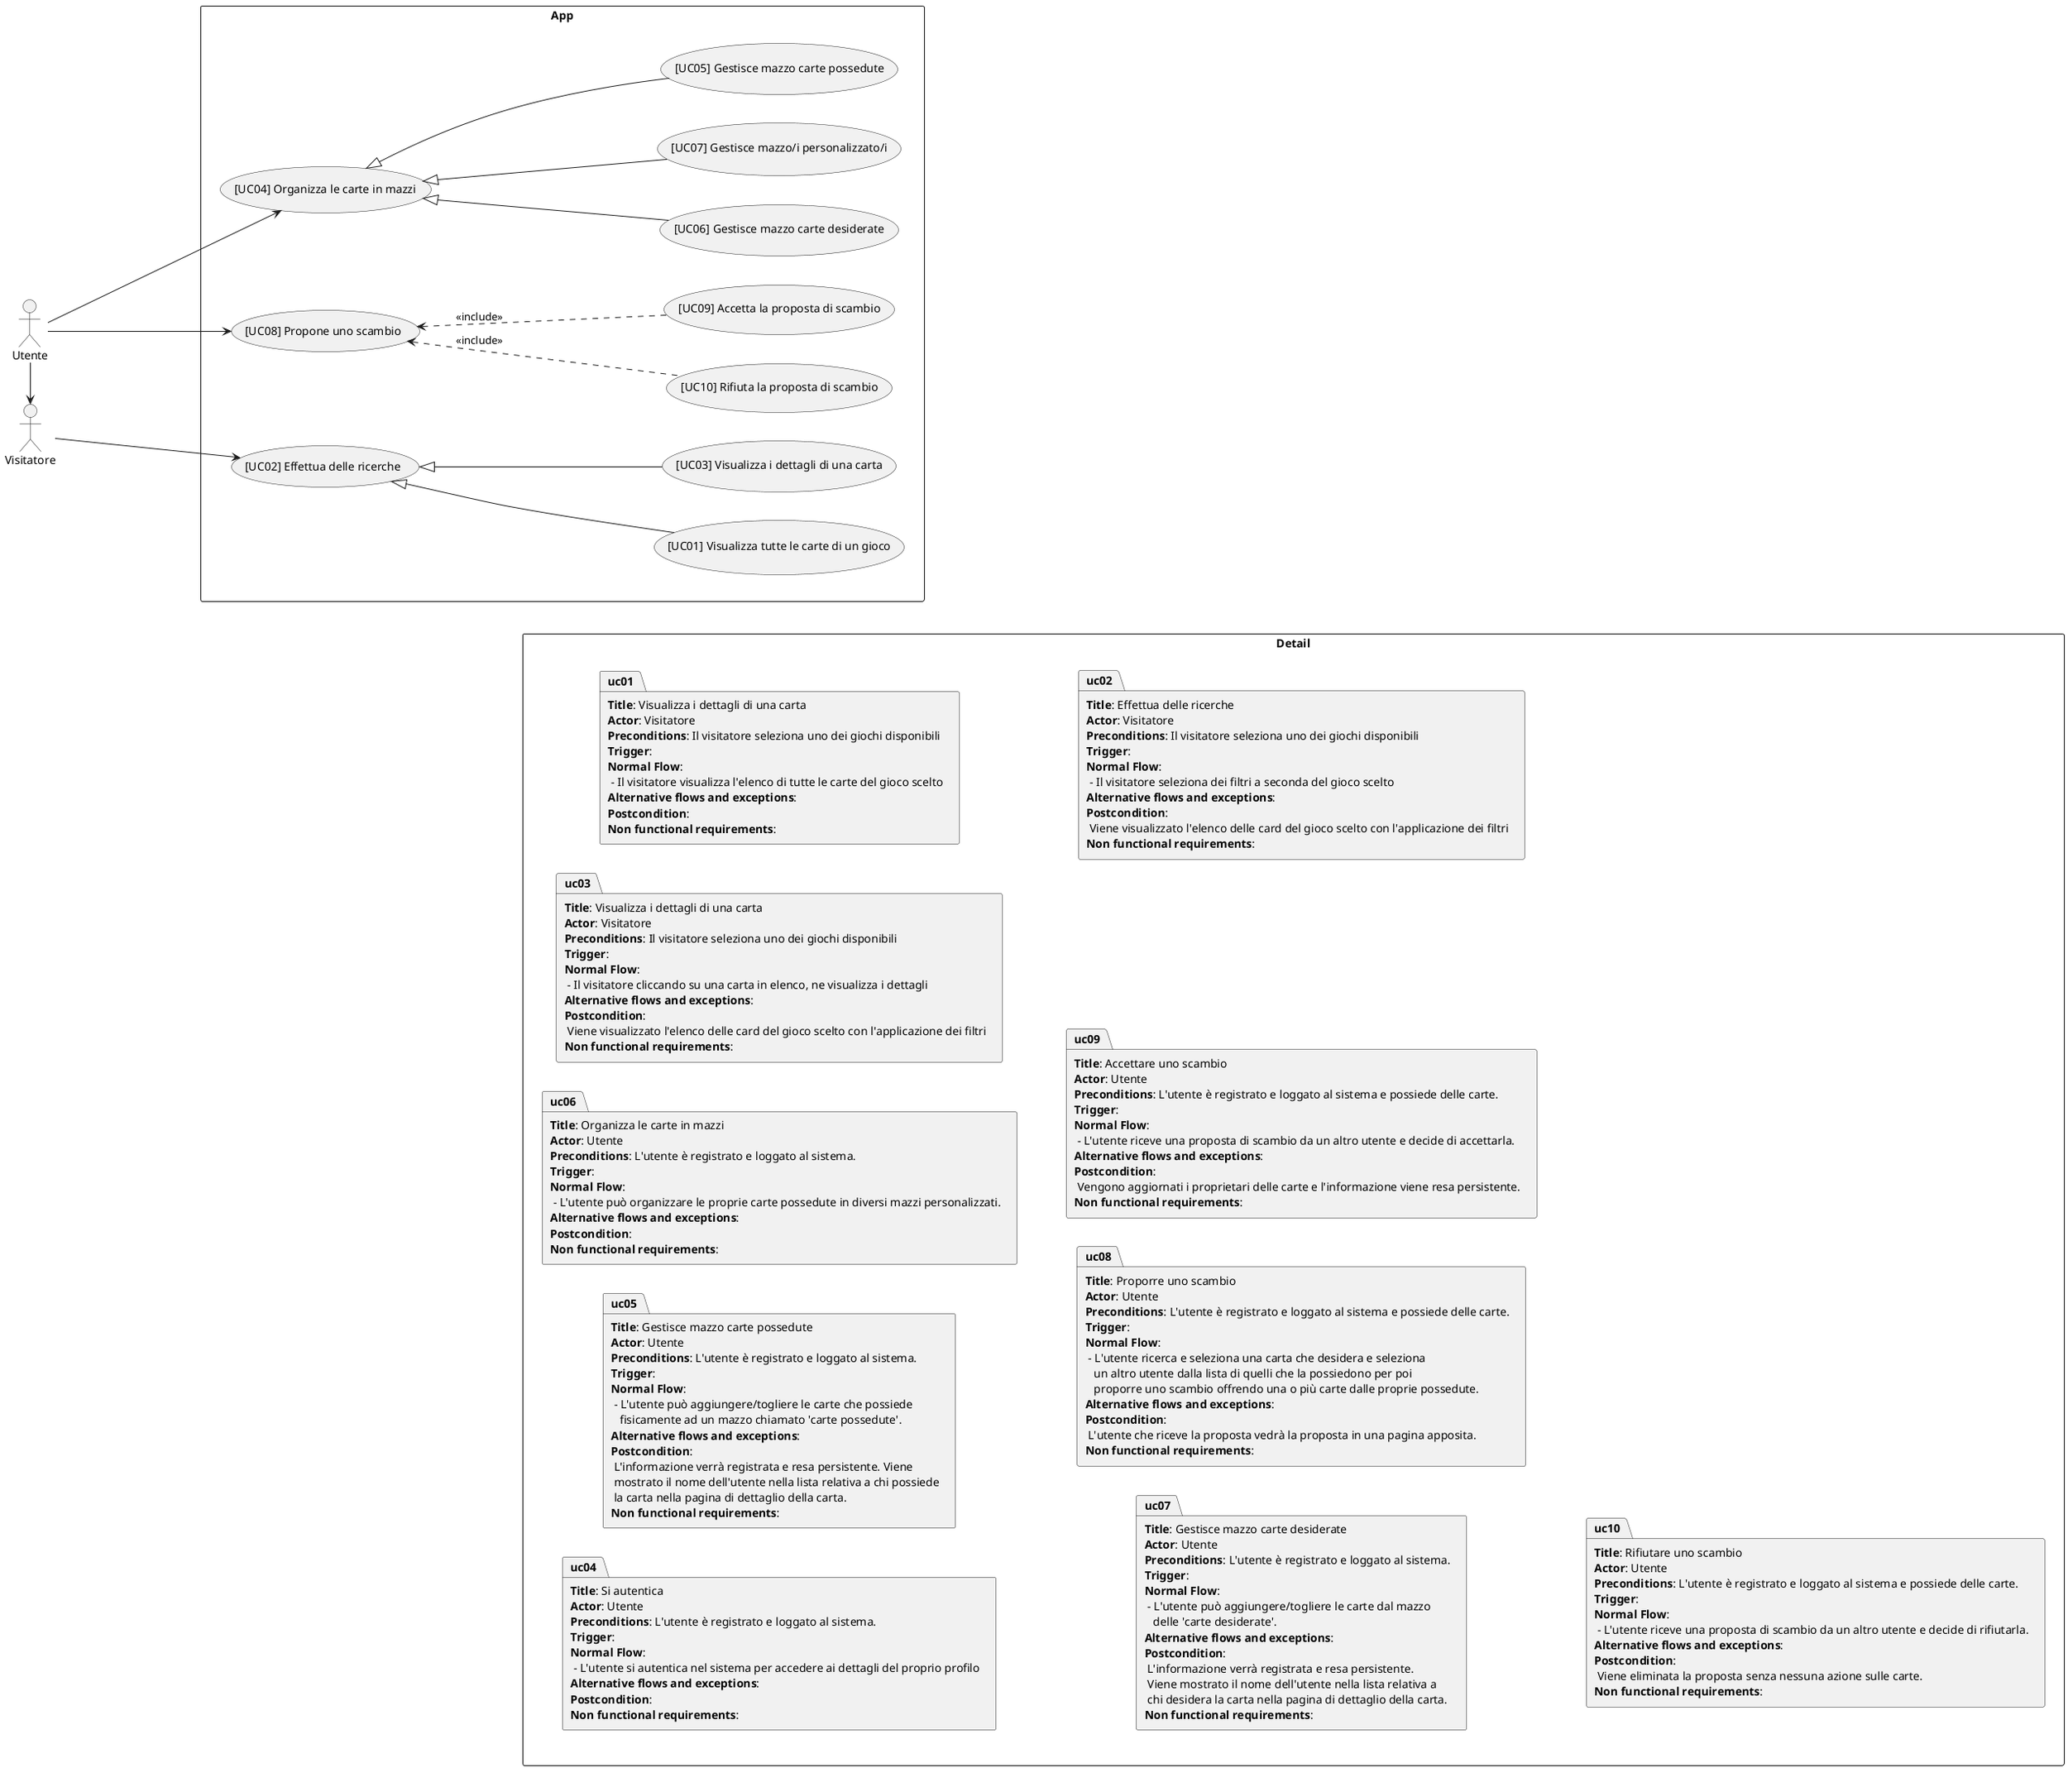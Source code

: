 @startuml Casi d'uso
left to right direction

actor Utente as U
actor Visitatore as  V

'U --down--> V

App -d[hidden]-> Detail


rectangle Detail {

package  uc01 [
**Title**: Visualizza i dettagli di una carta
**Actor**: Visitatore
**Preconditions**: Il visitatore seleziona uno dei giochi disponibili
**Trigger**:
**Normal Flow**:
 - Il visitatore visualizza l'elenco di tutte le carte del gioco scelto
**Alternative flows and exceptions**:
**Postcondition**:
**Non functional requirements**:
]

package  uc02 [
**Title**: Effettua delle ricerche
**Actor**: Visitatore
**Preconditions**: Il visitatore seleziona uno dei giochi disponibili
**Trigger**:
**Normal Flow**:
 - Il visitatore seleziona dei filtri a seconda del gioco scelto
**Alternative flows and exceptions**:
**Postcondition**:
 Viene visualizzato l'elenco delle card del gioco scelto con l'applicazione dei filtri
**Non functional requirements**:
]

package  uc03 [
**Title**: Visualizza i dettagli di una carta
**Actor**: Visitatore
**Preconditions**: Il visitatore seleziona uno dei giochi disponibili
**Trigger**:
**Normal Flow**:
 - Il visitatore cliccando su una carta in elenco, ne visualizza i dettagli
**Alternative flows and exceptions**:
**Postcondition**:
 Viene visualizzato l'elenco delle card del gioco scelto con l'applicazione dei filtri
**Non functional requirements**:
]

package  uc04 [
**Title**: Si autentica
**Actor**: Utente
**Preconditions**: L'utente è registrato e loggato al sistema.
**Trigger**:
**Normal Flow**:
 - L'utente si autentica nel sistema per accedere ai dettagli del proprio profilo
**Alternative flows and exceptions**:
**Postcondition**: 
**Non functional requirements**:
]

package  uc05 [
**Title**: Gestisce mazzo carte possedute
**Actor**: Utente
**Preconditions**: L'utente è registrato e loggato al sistema.
**Trigger**:
**Normal Flow**:
 - L'utente può aggiungere/togliere le carte che possiede
   fisicamente ad un mazzo chiamato 'carte possedute'.
**Alternative flows and exceptions**:
**Postcondition**:
 L'informazione verrà registrata e resa persistente. Viene 
 mostrato il nome dell'utente nella lista relativa a chi possiede
 la carta nella pagina di dettaglio della carta. 
**Non functional requirements**:
]

package  uc06 [
**Title**: Organizza le carte in mazzi
**Actor**: Utente
**Preconditions**: L'utente è registrato e loggato al sistema.
**Trigger**:
**Normal Flow**:
 - L'utente può organizzare le proprie carte possedute in diversi mazzi personalizzati.
**Alternative flows and exceptions**:
**Postcondition**: 
**Non functional requirements**:
]

package  uc07 [
**Title**: Gestisce mazzo carte desiderate
**Actor**: Utente
**Preconditions**: L'utente è registrato e loggato al sistema.
**Trigger**:
**Normal Flow**:
 - L'utente può aggiungere/togliere le carte dal mazzo
   delle 'carte desiderate'.
**Alternative flows and exceptions**:
**Postcondition**:
 L'informazione verrà registrata e resa persistente. 
 Viene mostrato il nome dell'utente nella lista relativa a
 chi desidera la carta nella pagina di dettaglio della carta.
**Non functional requirements**:
]

package  uc08 [
**Title**: Proporre uno scambio
**Actor**: Utente
**Preconditions**: L'utente è registrato e loggato al sistema e possiede delle carte.
**Trigger**:
**Normal Flow**:
 - L'utente ricerca e seleziona una carta che desidera e seleziona
   un altro utente dalla lista di quelli che la possiedono per poi
   proporre uno scambio offrendo una o più carte dalle proprie possedute.
**Alternative flows and exceptions**:
**Postcondition**:
 L'utente che riceve la proposta vedrà la proposta in una pagina apposita.
**Non functional requirements**:
]

package  uc09 [
**Title**: Accettare uno scambio
**Actor**: Utente
**Preconditions**: L'utente è registrato e loggato al sistema e possiede delle carte.
**Trigger**:
**Normal Flow**:
 - L'utente riceve una proposta di scambio da un altro utente e decide di accettarla.
**Alternative flows and exceptions**:
**Postcondition**:
 Vengono aggiornati i proprietari delle carte e l'informazione viene resa persistente.
**Non functional requirements**:
]

package  uc10 [
**Title**: Rifiutare uno scambio
**Actor**: Utente
**Preconditions**: L'utente è registrato e loggato al sistema e possiede delle carte.
**Trigger**:
**Normal Flow**:
 - L'utente riceve una proposta di scambio da un altro utente e decide di rifiutarla.
**Alternative flows and exceptions**:
**Postcondition**:
 Viene eliminata la proposta senza nessuna azione sulle carte.
**Non functional requirements**:
]

}

rectangle App {
  ([UC01] Visualizza tutte le carte di un gioco) as UC1
  ([UC02] Effettua delle ricerche) as UC2
  ([UC03] Visualizza i dettagli di una carta) as UC3
  ([UC04] Organizza le carte in mazzi) as UC4
  ([UC05] Gestisce mazzo carte possedute) as UC5
  ([UC06] Gestisce mazzo carte desiderate) as UC6
  ([UC07] Gestisce mazzo/i personalizzato/i) as UC7
  ([UC08] Propone uno scambio) as UC8
  ([UC09] Accetta la proposta di scambio) as UC9
  ([UC10] Rifiuta la proposta di scambio) as UC10
}


U  -> V
U ----> UC4
V ----> UC2
U ----> UC8

UC2 ^-- UC1
UC2 ^-- UC3

UC4 ^-- UC5
UC4 ^-- UC6
UC4 ^-- UC7

UC8 <.. UC9 : <<include>>
UC8 <.. UC10 : <<include>>

uc01 -d[hidden]-> uc02
uc01 -l[hidden]-> uc03

@enduml